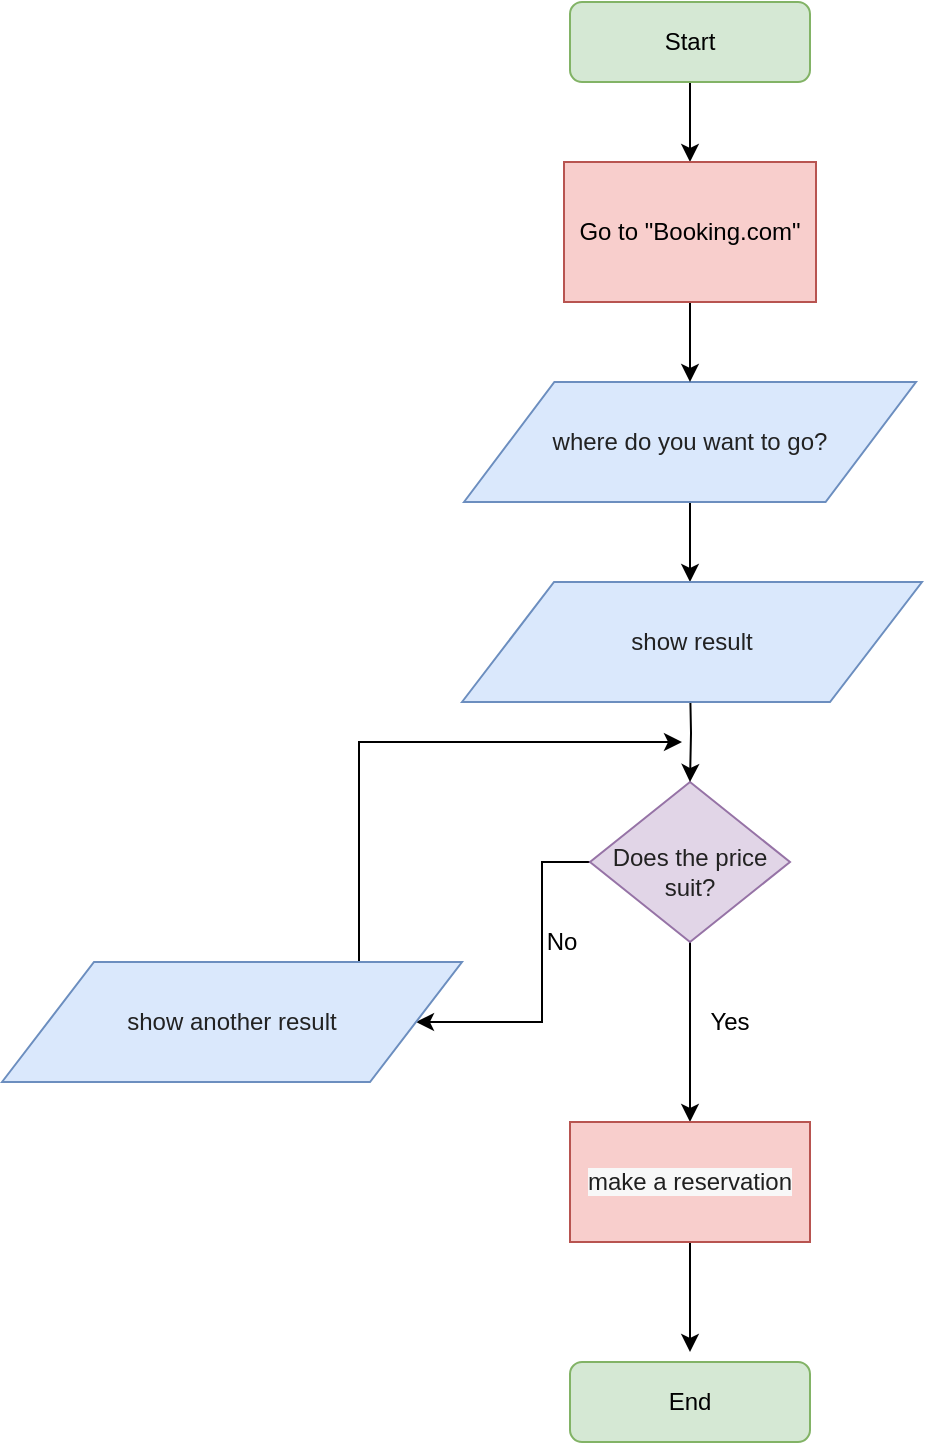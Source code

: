 <mxfile version="12.7.8" type="device"><diagram id="C5RBs43oDa-KdzZeNtuy" name="Page-1"><mxGraphModel dx="942" dy="1761" grid="1" gridSize="10" guides="1" tooltips="1" connect="1" arrows="1" fold="1" page="1" pageScale="1" pageWidth="827" pageHeight="1169" math="0" shadow="0"><root><mxCell id="WIyWlLk6GJQsqaUBKTNV-0"/><mxCell id="WIyWlLk6GJQsqaUBKTNV-1" parent="WIyWlLk6GJQsqaUBKTNV-0"/><mxCell id="ObsUhdGSLjSC3m2d3zhi-10" value="" style="edgeStyle=orthogonalEdgeStyle;rounded=0;orthogonalLoop=1;jettySize=auto;html=1;" edge="1" parent="WIyWlLk6GJQsqaUBKTNV-1" source="WIyWlLk6GJQsqaUBKTNV-3" target="ObsUhdGSLjSC3m2d3zhi-8"><mxGeometry relative="1" as="geometry"/></mxCell><mxCell id="WIyWlLk6GJQsqaUBKTNV-3" value="Start" style="rounded=1;whiteSpace=wrap;html=1;fontSize=12;glass=0;strokeWidth=1;shadow=0;fillColor=#d5e8d4;strokeColor=#82b366;" parent="WIyWlLk6GJQsqaUBKTNV-1" vertex="1"><mxGeometry x="354" y="-120" width="120" height="40" as="geometry"/></mxCell><mxCell id="ObsUhdGSLjSC3m2d3zhi-25" style="edgeStyle=orthogonalEdgeStyle;rounded=0;orthogonalLoop=1;jettySize=auto;html=1;entryX=0.5;entryY=0;entryDx=0;entryDy=0;" edge="1" parent="WIyWlLk6GJQsqaUBKTNV-1" source="WIyWlLk6GJQsqaUBKTNV-10" target="ObsUhdGSLjSC3m2d3zhi-14"><mxGeometry relative="1" as="geometry"><Array as="points"><mxPoint x="414" y="400"/><mxPoint x="414" y="400"/></Array></mxGeometry></mxCell><mxCell id="ObsUhdGSLjSC3m2d3zhi-28" style="edgeStyle=orthogonalEdgeStyle;rounded=0;orthogonalLoop=1;jettySize=auto;html=1;entryX=1;entryY=0.5;entryDx=0;entryDy=0;" edge="1" parent="WIyWlLk6GJQsqaUBKTNV-1" source="WIyWlLk6GJQsqaUBKTNV-10" target="ObsUhdGSLjSC3m2d3zhi-35"><mxGeometry relative="1" as="geometry"><mxPoint x="308.5" y="390" as="targetPoint"/><Array as="points"><mxPoint x="340" y="310"/><mxPoint x="340" y="390"/></Array></mxGeometry></mxCell><mxCell id="WIyWlLk6GJQsqaUBKTNV-10" value="&lt;br&gt;&lt;span style=&quot;color: rgb(34 , 34 , 34) ; font-family: &amp;#34;arial&amp;#34; , sans-serif ; text-align: left ; white-space: pre-wrap&quot;&gt;&lt;font style=&quot;font-size: 12px&quot;&gt;Does the price suit?&lt;/font&gt;&lt;/span&gt;" style="rhombus;whiteSpace=wrap;html=1;shadow=0;fontFamily=Helvetica;fontSize=12;align=center;strokeWidth=1;spacing=6;spacingTop=-4;fillColor=#e1d5e7;strokeColor=#9673a6;" parent="WIyWlLk6GJQsqaUBKTNV-1" vertex="1"><mxGeometry x="364" y="270" width="100" height="80" as="geometry"/></mxCell><mxCell id="ObsUhdGSLjSC3m2d3zhi-12" value="" style="edgeStyle=orthogonalEdgeStyle;rounded=0;orthogonalLoop=1;jettySize=auto;html=1;" edge="1" parent="WIyWlLk6GJQsqaUBKTNV-1" source="ObsUhdGSLjSC3m2d3zhi-0"><mxGeometry relative="1" as="geometry"><mxPoint x="414" y="170" as="targetPoint"/></mxGeometry></mxCell><mxCell id="ObsUhdGSLjSC3m2d3zhi-0" value="&lt;font style=&quot;font-size: 12px&quot;&gt;&lt;span style=&quot;color: rgb(34 , 34 , 34) ; font-family: &amp;#34;arial&amp;#34; , sans-serif ; text-align: left ; white-space: pre-wrap&quot;&gt;where do you want to go?&lt;/span&gt;&lt;/font&gt;" style="shape=parallelogram;perimeter=parallelogramPerimeter;whiteSpace=wrap;html=1;fillColor=#dae8fc;strokeColor=#6c8ebf;" vertex="1" parent="WIyWlLk6GJQsqaUBKTNV-1"><mxGeometry x="301" y="70" width="226" height="60" as="geometry"/></mxCell><mxCell id="ObsUhdGSLjSC3m2d3zhi-13" value="" style="edgeStyle=orthogonalEdgeStyle;rounded=0;orthogonalLoop=1;jettySize=auto;html=1;" edge="1" parent="WIyWlLk6GJQsqaUBKTNV-1" target="WIyWlLk6GJQsqaUBKTNV-10"><mxGeometry relative="1" as="geometry"><mxPoint x="414" y="220" as="sourcePoint"/></mxGeometry></mxCell><mxCell id="ObsUhdGSLjSC3m2d3zhi-11" value="" style="edgeStyle=orthogonalEdgeStyle;rounded=0;orthogonalLoop=1;jettySize=auto;html=1;" edge="1" parent="WIyWlLk6GJQsqaUBKTNV-1" source="ObsUhdGSLjSC3m2d3zhi-8" target="ObsUhdGSLjSC3m2d3zhi-0"><mxGeometry relative="1" as="geometry"/></mxCell><mxCell id="ObsUhdGSLjSC3m2d3zhi-8" value="&lt;span style=&quot;white-space: normal&quot;&gt;Go to &quot;Booking.com&quot;&lt;/span&gt;" style="rounded=0;whiteSpace=wrap;html=1;fillColor=#f8cecc;strokeColor=#b85450;" vertex="1" parent="WIyWlLk6GJQsqaUBKTNV-1"><mxGeometry x="351" y="-40" width="126" height="70" as="geometry"/></mxCell><mxCell id="ObsUhdGSLjSC3m2d3zhi-32" style="edgeStyle=orthogonalEdgeStyle;rounded=0;orthogonalLoop=1;jettySize=auto;html=1;entryX=0.5;entryY=0;entryDx=0;entryDy=0;" edge="1" parent="WIyWlLk6GJQsqaUBKTNV-1" source="ObsUhdGSLjSC3m2d3zhi-14"><mxGeometry relative="1" as="geometry"><mxPoint x="414" y="555" as="targetPoint"/></mxGeometry></mxCell><mxCell id="ObsUhdGSLjSC3m2d3zhi-14" value="&lt;span style=&quot;color: rgba(0 , 0 , 0 , 0.87) ; font-family: &amp;#34;arial&amp;#34; , sans-serif ; text-align: left ; white-space: normal ; background-color: rgb(248 , 248 , 248)&quot;&gt;make a reservation&lt;/span&gt;" style="rounded=0;whiteSpace=wrap;html=1;fillColor=#f8cecc;strokeColor=#b85450;" vertex="1" parent="WIyWlLk6GJQsqaUBKTNV-1"><mxGeometry x="354" y="440" width="120" height="60" as="geometry"/></mxCell><mxCell id="ObsUhdGSLjSC3m2d3zhi-24" value="Yes" style="text;html=1;strokeColor=none;fillColor=none;align=center;verticalAlign=middle;whiteSpace=wrap;rounded=0;" vertex="1" parent="WIyWlLk6GJQsqaUBKTNV-1"><mxGeometry x="414" y="380" width="40" height="20" as="geometry"/></mxCell><mxCell id="ObsUhdGSLjSC3m2d3zhi-29" style="edgeStyle=orthogonalEdgeStyle;rounded=0;orthogonalLoop=1;jettySize=auto;html=1;" edge="1" parent="WIyWlLk6GJQsqaUBKTNV-1"><mxGeometry relative="1" as="geometry"><mxPoint x="410" y="250" as="targetPoint"/><mxPoint x="248.5" y="360" as="sourcePoint"/><Array as="points"><mxPoint x="249" y="250"/></Array></mxGeometry></mxCell><mxCell id="ObsUhdGSLjSC3m2d3zhi-30" value="No" style="text;html=1;strokeColor=none;fillColor=none;align=center;verticalAlign=middle;whiteSpace=wrap;rounded=0;" vertex="1" parent="WIyWlLk6GJQsqaUBKTNV-1"><mxGeometry x="330" y="340" width="40" height="20" as="geometry"/></mxCell><mxCell id="ObsUhdGSLjSC3m2d3zhi-33" value="&lt;span style=&quot;color: rgb(34 , 34 , 34) ; font-family: &amp;#34;arial&amp;#34; , sans-serif ; text-align: left ; white-space: pre-wrap&quot;&gt;show result&lt;/span&gt;" style="shape=parallelogram;perimeter=parallelogramPerimeter;whiteSpace=wrap;html=1;fillColor=#dae8fc;strokeColor=#6c8ebf;" vertex="1" parent="WIyWlLk6GJQsqaUBKTNV-1"><mxGeometry x="300" y="170" width="230" height="60" as="geometry"/></mxCell><mxCell id="ObsUhdGSLjSC3m2d3zhi-34" value="End" style="rounded=1;whiteSpace=wrap;html=1;fontSize=12;glass=0;strokeWidth=1;shadow=0;fillColor=#d5e8d4;strokeColor=#82b366;" vertex="1" parent="WIyWlLk6GJQsqaUBKTNV-1"><mxGeometry x="354" y="560" width="120" height="40" as="geometry"/></mxCell><mxCell id="ObsUhdGSLjSC3m2d3zhi-35" value="&lt;span style=&quot;color: rgb(34 , 34 , 34) ; font-family: &amp;#34;arial&amp;#34; , sans-serif ; text-align: left ; white-space: pre-wrap&quot;&gt;show another result&lt;/span&gt;" style="shape=parallelogram;perimeter=parallelogramPerimeter;whiteSpace=wrap;html=1;fillColor=#dae8fc;strokeColor=#6c8ebf;" vertex="1" parent="WIyWlLk6GJQsqaUBKTNV-1"><mxGeometry x="70" y="360" width="230" height="60" as="geometry"/></mxCell></root></mxGraphModel></diagram></mxfile>